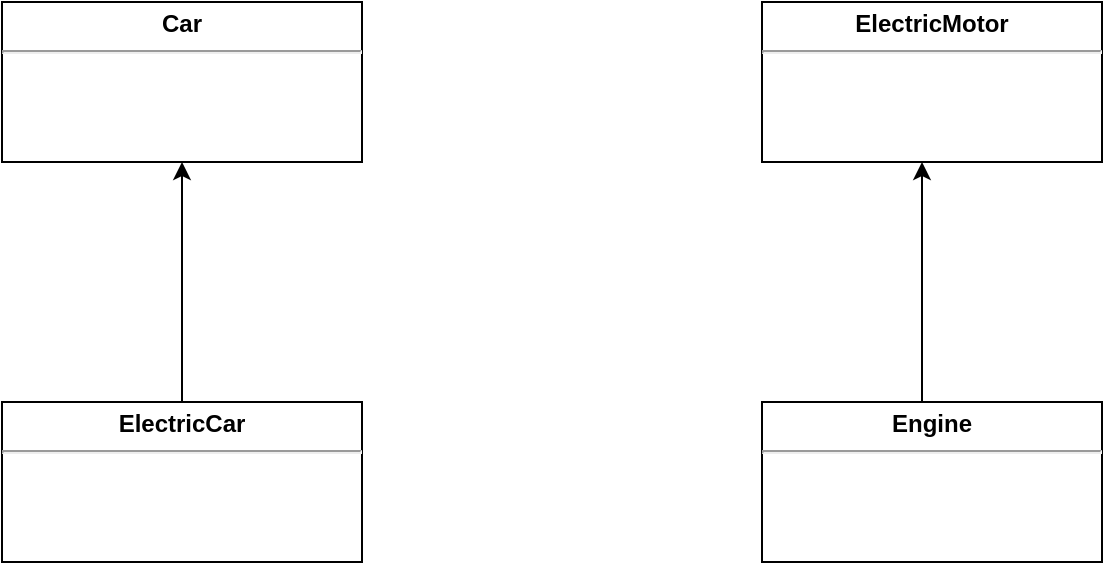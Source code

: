 <mxfile version="15.2.9" type="github">
  <diagram name="Page-1" id="c4acf3e9-155e-7222-9cf6-157b1a14988f">
    <mxGraphModel dx="782" dy="710" grid="1" gridSize="10" guides="1" tooltips="1" connect="1" arrows="1" fold="1" page="1" pageScale="1" pageWidth="850" pageHeight="1100" background="none" math="0" shadow="0">
      <root>
        <mxCell id="0" />
        <mxCell id="1" parent="0" />
        <mxCell id="6B4cgG3p0T65H-fU0JBy-1" value="&lt;p style=&quot;margin: 0px ; margin-top: 4px ; text-align: center&quot;&gt;Car&lt;/p&gt;&lt;hr&gt;" style="verticalAlign=top;align=left;overflow=fill;fontSize=12;fontFamily=Helvetica;html=1;fontStyle=1" vertex="1" parent="1">
          <mxGeometry x="140" y="40" width="180" height="80" as="geometry" />
        </mxCell>
        <mxCell id="6B4cgG3p0T65H-fU0JBy-2" value="&lt;p style=&quot;margin: 0px ; margin-top: 4px ; text-align: center&quot;&gt;&lt;b&gt;ElectricMotor&lt;/b&gt;&lt;/p&gt;&lt;hr&gt;" style="verticalAlign=top;align=left;overflow=fill;fontSize=12;fontFamily=Helvetica;html=1;" vertex="1" parent="1">
          <mxGeometry x="520" y="40" width="170" height="80" as="geometry" />
        </mxCell>
        <mxCell id="6B4cgG3p0T65H-fU0JBy-3" value="&lt;p style=&quot;margin: 0px ; margin-top: 4px ; text-align: center&quot;&gt;&lt;b&gt;ElectricCar&lt;/b&gt;&lt;/p&gt;&lt;hr&gt;" style="verticalAlign=top;align=left;overflow=fill;fontSize=12;fontFamily=Helvetica;html=1;" vertex="1" parent="1">
          <mxGeometry x="140" y="240" width="180" height="80" as="geometry" />
        </mxCell>
        <mxCell id="6B4cgG3p0T65H-fU0JBy-4" value="&lt;p style=&quot;margin: 0px ; margin-top: 4px ; text-align: center&quot;&gt;&lt;b&gt;Engine&lt;/b&gt;&lt;/p&gt;&lt;hr&gt;" style="verticalAlign=top;align=left;overflow=fill;fontSize=12;fontFamily=Helvetica;html=1;" vertex="1" parent="1">
          <mxGeometry x="520" y="240" width="170" height="80" as="geometry" />
        </mxCell>
        <mxCell id="6B4cgG3p0T65H-fU0JBy-12" value="" style="endArrow=classic;html=1;entryX=0.5;entryY=1;entryDx=0;entryDy=0;" edge="1" parent="1" source="6B4cgG3p0T65H-fU0JBy-3" target="6B4cgG3p0T65H-fU0JBy-1">
          <mxGeometry width="50" height="50" relative="1" as="geometry">
            <mxPoint x="175" y="230" as="sourcePoint" />
            <mxPoint x="285" y="120" as="targetPoint" />
          </mxGeometry>
        </mxCell>
        <mxCell id="6B4cgG3p0T65H-fU0JBy-13" value="" style="endArrow=classic;html=1;" edge="1" parent="1">
          <mxGeometry width="50" height="50" relative="1" as="geometry">
            <mxPoint x="600" y="240" as="sourcePoint" />
            <mxPoint x="600" y="120" as="targetPoint" />
          </mxGeometry>
        </mxCell>
      </root>
    </mxGraphModel>
  </diagram>
</mxfile>
